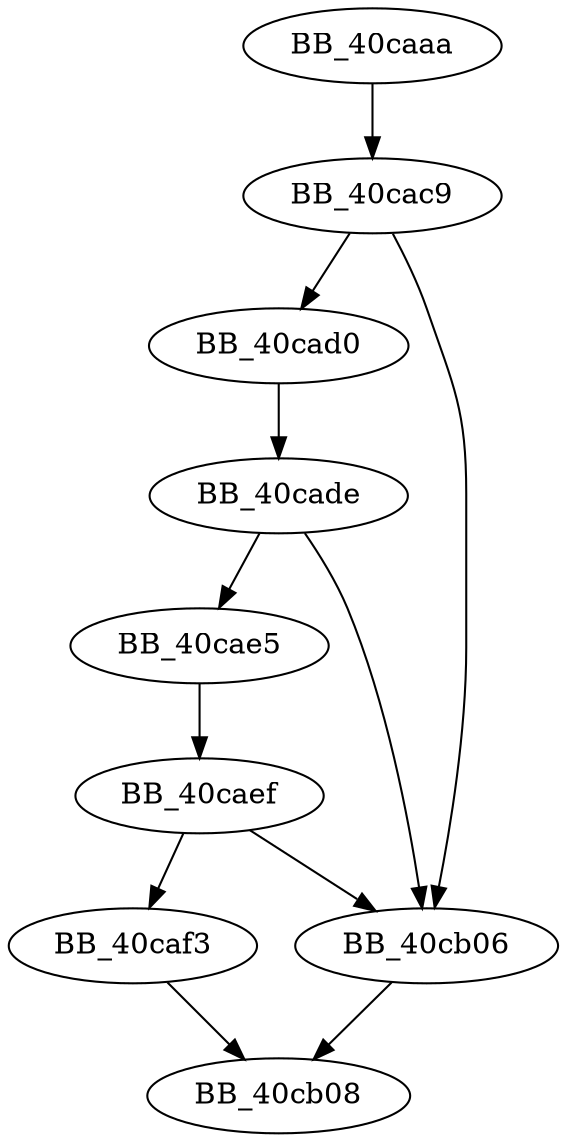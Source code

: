 DiGraph sub_40CAAA{
BB_40caaa->BB_40cac9
BB_40cac9->BB_40cad0
BB_40cac9->BB_40cb06
BB_40cad0->BB_40cade
BB_40cade->BB_40cae5
BB_40cade->BB_40cb06
BB_40cae5->BB_40caef
BB_40caef->BB_40caf3
BB_40caef->BB_40cb06
BB_40caf3->BB_40cb08
BB_40cb06->BB_40cb08
}
